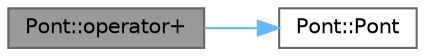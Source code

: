 digraph "Pont::operator+"
{
 // LATEX_PDF_SIZE
  bgcolor="transparent";
  edge [fontname=Helvetica,fontsize=10,labelfontname=Helvetica,labelfontsize=10];
  node [fontname=Helvetica,fontsize=10,shape=box,height=0.2,width=0.4];
  rankdir="LR";
  Node1 [id="Node000001",label="Pont::operator+",height=0.2,width=0.4,color="gray40", fillcolor="grey60", style="filled", fontcolor="black",tooltip="Pont osztály összeadó operátora."];
  Node1 -> Node2 [id="edge3_Node000001_Node000002",color="steelblue1",style="solid",tooltip=" "];
  Node2 [id="Node000002",label="Pont::Pont",height=0.2,width=0.4,color="grey40", fillcolor="white", style="filled",URL="$class_pont.html#a51a12cf04ae9729224716b6aeacc4085",tooltip=" "];
}
